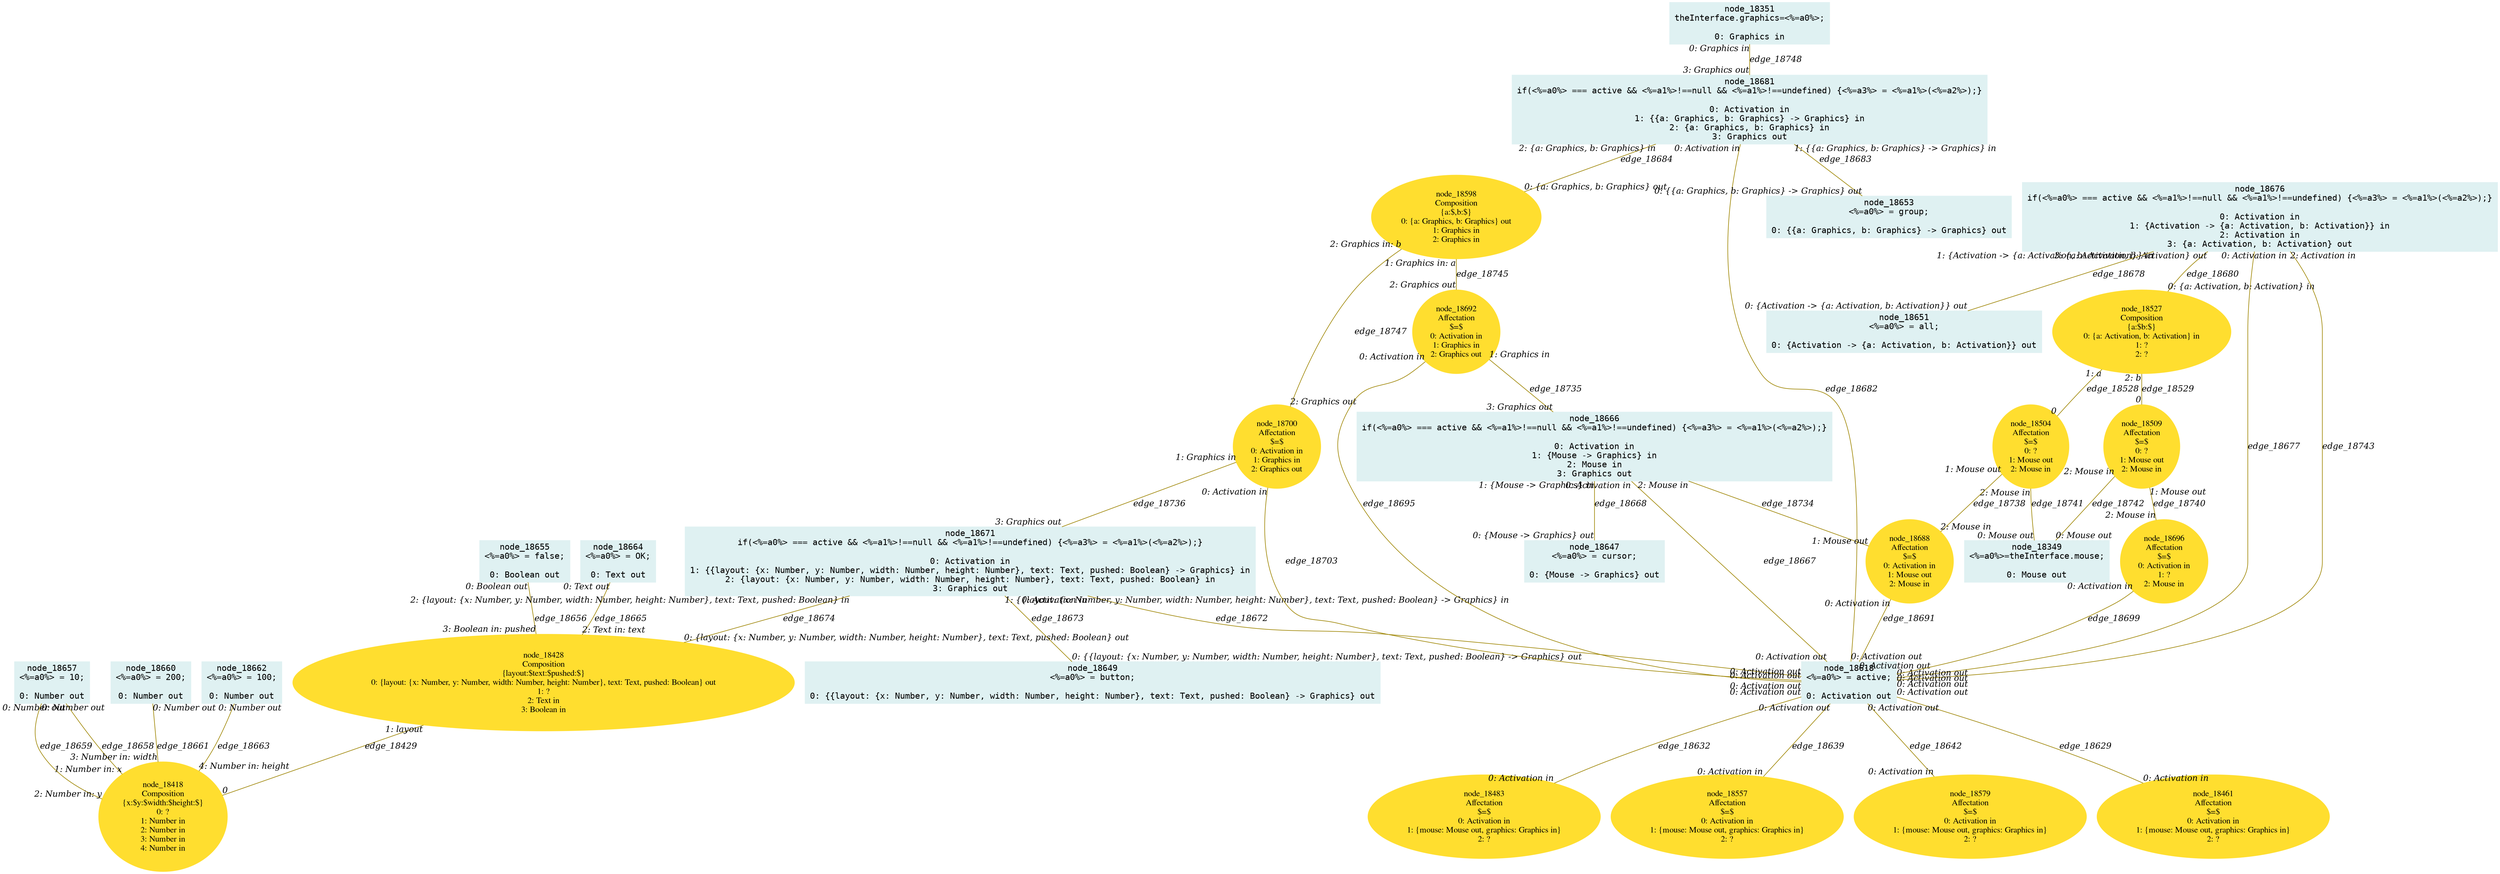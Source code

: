 digraph g{node_18349 [shape="box", style="filled", color="#dff1f2", fontname="Courier", label="node_18349
<%=a0%>=theInterface.mouse;

0: Mouse out" ]
node_18351 [shape="box", style="filled", color="#dff1f2", fontname="Courier", label="node_18351
theInterface.graphics=<%=a0%>;

0: Graphics in" ]
node_18418 [shape="ellipse", style="filled", color="#ffde2f", fontname="Times", label="node_18418
Composition
{x:$y:$width:$height:$}
0: ?
1: Number in
2: Number in
3: Number in
4: Number in" ]
node_18428 [shape="ellipse", style="filled", color="#ffde2f", fontname="Times", label="node_18428
Composition
{layout:$text:$pushed:$}
0: {layout: {x: Number, y: Number, width: Number, height: Number}, text: Text, pushed: Boolean} out
1: ?
2: Text in
3: Boolean in" ]
node_18461 [shape="ellipse", style="filled", color="#ffde2f", fontname="Times", label="node_18461
Affectation
$=$
0: Activation in
1: {mouse: Mouse out, graphics: Graphics in}
2: ?" ]
node_18483 [shape="ellipse", style="filled", color="#ffde2f", fontname="Times", label="node_18483
Affectation
$=$
0: Activation in
1: {mouse: Mouse out, graphics: Graphics in}
2: ?" ]
node_18504 [shape="ellipse", style="filled", color="#ffde2f", fontname="Times", label="node_18504
Affectation
$=$
0: ?
1: Mouse out
2: Mouse in" ]
node_18509 [shape="ellipse", style="filled", color="#ffde2f", fontname="Times", label="node_18509
Affectation
$=$
0: ?
1: Mouse out
2: Mouse in" ]
node_18527 [shape="ellipse", style="filled", color="#ffde2f", fontname="Times", label="node_18527
Composition
{a:$b:$}
0: {a: Activation, b: Activation} in
1: ?
2: ?" ]
node_18557 [shape="ellipse", style="filled", color="#ffde2f", fontname="Times", label="node_18557
Affectation
$=$
0: Activation in
1: {mouse: Mouse out, graphics: Graphics in}
2: ?" ]
node_18579 [shape="ellipse", style="filled", color="#ffde2f", fontname="Times", label="node_18579
Affectation
$=$
0: Activation in
1: {mouse: Mouse out, graphics: Graphics in}
2: ?" ]
node_18598 [shape="ellipse", style="filled", color="#ffde2f", fontname="Times", label="node_18598
Composition
{a:$,b:$}
0: {a: Graphics, b: Graphics} out
1: Graphics in
2: Graphics in" ]
node_18618 [shape="box", style="filled", color="#dff1f2", fontname="Courier", label="node_18618
<%=a0%> = active;

0: Activation out" ]
node_18647 [shape="box", style="filled", color="#dff1f2", fontname="Courier", label="node_18647
<%=a0%> = cursor;

0: {Mouse -> Graphics} out" ]
node_18649 [shape="box", style="filled", color="#dff1f2", fontname="Courier", label="node_18649
<%=a0%> = button;

0: {{layout: {x: Number, y: Number, width: Number, height: Number}, text: Text, pushed: Boolean} -> Graphics} out" ]
node_18651 [shape="box", style="filled", color="#dff1f2", fontname="Courier", label="node_18651
<%=a0%> = all;

0: {Activation -> {a: Activation, b: Activation}} out" ]
node_18653 [shape="box", style="filled", color="#dff1f2", fontname="Courier", label="node_18653
<%=a0%> = group;

0: {{a: Graphics, b: Graphics} -> Graphics} out" ]
node_18655 [shape="box", style="filled", color="#dff1f2", fontname="Courier", label="node_18655
<%=a0%> = false;

0: Boolean out" ]
node_18657 [shape="box", style="filled", color="#dff1f2", fontname="Courier", label="node_18657
<%=a0%> = 10;

0: Number out" ]
node_18660 [shape="box", style="filled", color="#dff1f2", fontname="Courier", label="node_18660
<%=a0%> = 200;

0: Number out" ]
node_18662 [shape="box", style="filled", color="#dff1f2", fontname="Courier", label="node_18662
<%=a0%> = 100;

0: Number out" ]
node_18664 [shape="box", style="filled", color="#dff1f2", fontname="Courier", label="node_18664
<%=a0%> = OK;

0: Text out" ]
node_18666 [shape="box", style="filled", color="#dff1f2", fontname="Courier", label="node_18666
if(<%=a0%> === active && <%=a1%>!==null && <%=a1%>!==undefined) {<%=a3%> = <%=a1%>(<%=a2%>);}

0: Activation in
1: {Mouse -> Graphics} in
2: Mouse in
3: Graphics out" ]
node_18671 [shape="box", style="filled", color="#dff1f2", fontname="Courier", label="node_18671
if(<%=a0%> === active && <%=a1%>!==null && <%=a1%>!==undefined) {<%=a3%> = <%=a1%>(<%=a2%>);}

0: Activation in
1: {{layout: {x: Number, y: Number, width: Number, height: Number}, text: Text, pushed: Boolean} -> Graphics} in
2: {layout: {x: Number, y: Number, width: Number, height: Number}, text: Text, pushed: Boolean} in
3: Graphics out" ]
node_18676 [shape="box", style="filled", color="#dff1f2", fontname="Courier", label="node_18676
if(<%=a0%> === active && <%=a1%>!==null && <%=a1%>!==undefined) {<%=a3%> = <%=a1%>(<%=a2%>);}

0: Activation in
1: {Activation -> {a: Activation, b: Activation}} in
2: Activation in
3: {a: Activation, b: Activation} out" ]
node_18681 [shape="box", style="filled", color="#dff1f2", fontname="Courier", label="node_18681
if(<%=a0%> === active && <%=a1%>!==null && <%=a1%>!==undefined) {<%=a3%> = <%=a1%>(<%=a2%>);}

0: Activation in
1: {{a: Graphics, b: Graphics} -> Graphics} in
2: {a: Graphics, b: Graphics} in
3: Graphics out" ]
node_18688 [shape="ellipse", style="filled", color="#ffde2f", fontname="Times", label="node_18688
Affectation
$=$
0: Activation in
1: Mouse out
2: Mouse in" ]
node_18692 [shape="ellipse", style="filled", color="#ffde2f", fontname="Times", label="node_18692
Affectation
$=$
0: Activation in
1: Graphics in
2: Graphics out" ]
node_18696 [shape="ellipse", style="filled", color="#ffde2f", fontname="Times", label="node_18696
Affectation
$=$
0: Activation in
1: ?
2: Mouse in" ]
node_18700 [shape="ellipse", style="filled", color="#ffde2f", fontname="Times", label="node_18700
Affectation
$=$
0: Activation in
1: Graphics in
2: Graphics out" ]
node_18428 -> node_18418 [dir=none, arrowHead=none, fontname="Times-Italic", arrowsize=1, color="#9d8400", label="edge_18429",  headlabel="0", taillabel="1: layout" ]
node_18527 -> node_18504 [dir=none, arrowHead=none, fontname="Times-Italic", arrowsize=1, color="#9d8400", label="edge_18528",  headlabel="0", taillabel="1: a" ]
node_18527 -> node_18509 [dir=none, arrowHead=none, fontname="Times-Italic", arrowsize=1, color="#9d8400", label="edge_18529",  headlabel="0", taillabel="2: b" ]
node_18618 -> node_18461 [dir=none, arrowHead=none, fontname="Times-Italic", arrowsize=1, color="#9d8400", label="edge_18629",  headlabel="0: Activation in", taillabel="0: Activation out" ]
node_18618 -> node_18483 [dir=none, arrowHead=none, fontname="Times-Italic", arrowsize=1, color="#9d8400", label="edge_18632",  headlabel="0: Activation in", taillabel="0: Activation out" ]
node_18618 -> node_18557 [dir=none, arrowHead=none, fontname="Times-Italic", arrowsize=1, color="#9d8400", label="edge_18639",  headlabel="0: Activation in", taillabel="0: Activation out" ]
node_18618 -> node_18579 [dir=none, arrowHead=none, fontname="Times-Italic", arrowsize=1, color="#9d8400", label="edge_18642",  headlabel="0: Activation in", taillabel="0: Activation out" ]
node_18655 -> node_18428 [dir=none, arrowHead=none, fontname="Times-Italic", arrowsize=1, color="#9d8400", label="edge_18656",  headlabel="3: Boolean in: pushed", taillabel="0: Boolean out" ]
node_18657 -> node_18418 [dir=none, arrowHead=none, fontname="Times-Italic", arrowsize=1, color="#9d8400", label="edge_18658",  headlabel="1: Number in: x", taillabel="0: Number out" ]
node_18657 -> node_18418 [dir=none, arrowHead=none, fontname="Times-Italic", arrowsize=1, color="#9d8400", label="edge_18659",  headlabel="2: Number in: y", taillabel="0: Number out" ]
node_18660 -> node_18418 [dir=none, arrowHead=none, fontname="Times-Italic", arrowsize=1, color="#9d8400", label="edge_18661",  headlabel="3: Number in: width", taillabel="0: Number out" ]
node_18662 -> node_18418 [dir=none, arrowHead=none, fontname="Times-Italic", arrowsize=1, color="#9d8400", label="edge_18663",  headlabel="4: Number in: height", taillabel="0: Number out" ]
node_18664 -> node_18428 [dir=none, arrowHead=none, fontname="Times-Italic", arrowsize=1, color="#9d8400", label="edge_18665",  headlabel="2: Text in: text", taillabel="0: Text out" ]
node_18666 -> node_18618 [dir=none, arrowHead=none, fontname="Times-Italic", arrowsize=1, color="#9d8400", label="edge_18667",  headlabel="0: Activation out", taillabel="0: Activation in" ]
node_18666 -> node_18647 [dir=none, arrowHead=none, fontname="Times-Italic", arrowsize=1, color="#9d8400", label="edge_18668",  headlabel="0: {Mouse -> Graphics} out", taillabel="1: {Mouse -> Graphics} in" ]
node_18671 -> node_18618 [dir=none, arrowHead=none, fontname="Times-Italic", arrowsize=1, color="#9d8400", label="edge_18672",  headlabel="0: Activation out", taillabel="0: Activation in" ]
node_18671 -> node_18649 [dir=none, arrowHead=none, fontname="Times-Italic", arrowsize=1, color="#9d8400", label="edge_18673",  headlabel="0: {{layout: {x: Number, y: Number, width: Number, height: Number}, text: Text, pushed: Boolean} -> Graphics} out", taillabel="1: {{layout: {x: Number, y: Number, width: Number, height: Number}, text: Text, pushed: Boolean} -> Graphics} in" ]
node_18671 -> node_18428 [dir=none, arrowHead=none, fontname="Times-Italic", arrowsize=1, color="#9d8400", label="edge_18674",  headlabel="0: {layout: {x: Number, y: Number, width: Number, height: Number}, text: Text, pushed: Boolean} out", taillabel="2: {layout: {x: Number, y: Number, width: Number, height: Number}, text: Text, pushed: Boolean} in" ]
node_18676 -> node_18618 [dir=none, arrowHead=none, fontname="Times-Italic", arrowsize=1, color="#9d8400", label="edge_18677",  headlabel="0: Activation out", taillabel="0: Activation in" ]
node_18676 -> node_18651 [dir=none, arrowHead=none, fontname="Times-Italic", arrowsize=1, color="#9d8400", label="edge_18678",  headlabel="0: {Activation -> {a: Activation, b: Activation}} out", taillabel="1: {Activation -> {a: Activation, b: Activation}} in" ]
node_18676 -> node_18527 [dir=none, arrowHead=none, fontname="Times-Italic", arrowsize=1, color="#9d8400", label="edge_18680",  headlabel="0: {a: Activation, b: Activation} in", taillabel="3: {a: Activation, b: Activation} out" ]
node_18681 -> node_18618 [dir=none, arrowHead=none, fontname="Times-Italic", arrowsize=1, color="#9d8400", label="edge_18682",  headlabel="0: Activation out", taillabel="0: Activation in" ]
node_18681 -> node_18653 [dir=none, arrowHead=none, fontname="Times-Italic", arrowsize=1, color="#9d8400", label="edge_18683",  headlabel="0: {{a: Graphics, b: Graphics} -> Graphics} out", taillabel="1: {{a: Graphics, b: Graphics} -> Graphics} in" ]
node_18681 -> node_18598 [dir=none, arrowHead=none, fontname="Times-Italic", arrowsize=1, color="#9d8400", label="edge_18684",  headlabel="0: {a: Graphics, b: Graphics} out", taillabel="2: {a: Graphics, b: Graphics} in" ]
node_18688 -> node_18618 [dir=none, arrowHead=none, fontname="Times-Italic", arrowsize=1, color="#9d8400", label="edge_18691",  headlabel="0: Activation out", taillabel="0: Activation in" ]
node_18692 -> node_18618 [dir=none, arrowHead=none, fontname="Times-Italic", arrowsize=1, color="#9d8400", label="edge_18695",  headlabel="0: Activation out", taillabel="0: Activation in" ]
node_18696 -> node_18618 [dir=none, arrowHead=none, fontname="Times-Italic", arrowsize=1, color="#9d8400", label="edge_18699",  headlabel="0: Activation out", taillabel="0: Activation in" ]
node_18700 -> node_18618 [dir=none, arrowHead=none, fontname="Times-Italic", arrowsize=1, color="#9d8400", label="edge_18703",  headlabel="0: Activation out", taillabel="0: Activation in" ]
node_18666 -> node_18688 [dir=none, arrowHead=none, fontname="Times-Italic", arrowsize=1, color="#9d8400", label="edge_18734",  headlabel="1: Mouse out", taillabel="2: Mouse in" ]
node_18692 -> node_18666 [dir=none, arrowHead=none, fontname="Times-Italic", arrowsize=1, color="#9d8400", label="edge_18735",  headlabel="3: Graphics out", taillabel="1: Graphics in" ]
node_18700 -> node_18671 [dir=none, arrowHead=none, fontname="Times-Italic", arrowsize=1, color="#9d8400", label="edge_18736",  headlabel="3: Graphics out", taillabel="1: Graphics in" ]
node_18504 -> node_18688 [dir=none, arrowHead=none, fontname="Times-Italic", arrowsize=1, color="#9d8400", label="edge_18738",  headlabel="2: Mouse in", taillabel="1: Mouse out" ]
node_18509 -> node_18696 [dir=none, arrowHead=none, fontname="Times-Italic", arrowsize=1, color="#9d8400", label="edge_18740",  headlabel="2: Mouse in", taillabel="1: Mouse out" ]
node_18504 -> node_18349 [dir=none, arrowHead=none, fontname="Times-Italic", arrowsize=1, color="#9d8400", label="edge_18741",  headlabel="0: Mouse out", taillabel="2: Mouse in" ]
node_18509 -> node_18349 [dir=none, arrowHead=none, fontname="Times-Italic", arrowsize=1, color="#9d8400", label="edge_18742",  headlabel="0: Mouse out", taillabel="2: Mouse in" ]
node_18676 -> node_18618 [dir=none, arrowHead=none, fontname="Times-Italic", arrowsize=1, color="#9d8400", label="edge_18743",  headlabel="0: Activation out", taillabel="2: Activation in" ]
node_18598 -> node_18692 [dir=none, arrowHead=none, fontname="Times-Italic", arrowsize=1, color="#9d8400", label="edge_18745",  headlabel="2: Graphics out", taillabel="1: Graphics in: a" ]
node_18598 -> node_18700 [dir=none, arrowHead=none, fontname="Times-Italic", arrowsize=1, color="#9d8400", label="edge_18747",  headlabel="2: Graphics out", taillabel="2: Graphics in: b" ]
node_18351 -> node_18681 [dir=none, arrowHead=none, fontname="Times-Italic", arrowsize=1, color="#9d8400", label="edge_18748",  headlabel="3: Graphics out", taillabel="0: Graphics in" ]
}